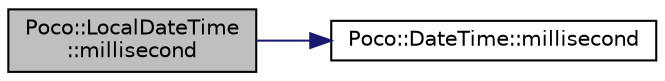 digraph "Poco::LocalDateTime::millisecond"
{
 // LATEX_PDF_SIZE
  edge [fontname="Helvetica",fontsize="10",labelfontname="Helvetica",labelfontsize="10"];
  node [fontname="Helvetica",fontsize="10",shape=record];
  rankdir="LR";
  Node1 [label="Poco::LocalDateTime\l::millisecond",height=0.2,width=0.4,color="black", fillcolor="grey75", style="filled", fontcolor="black",tooltip="Returns the second (0 to 59)."];
  Node1 -> Node2 [color="midnightblue",fontsize="10",style="solid"];
  Node2 [label="Poco::DateTime::millisecond",height=0.2,width=0.4,color="black", fillcolor="white", style="filled",URL="$classPoco_1_1DateTime.html#a1206b8f6bdeaaca145d87c90452e1d74",tooltip="Returns the second (0 to 59)."];
}
